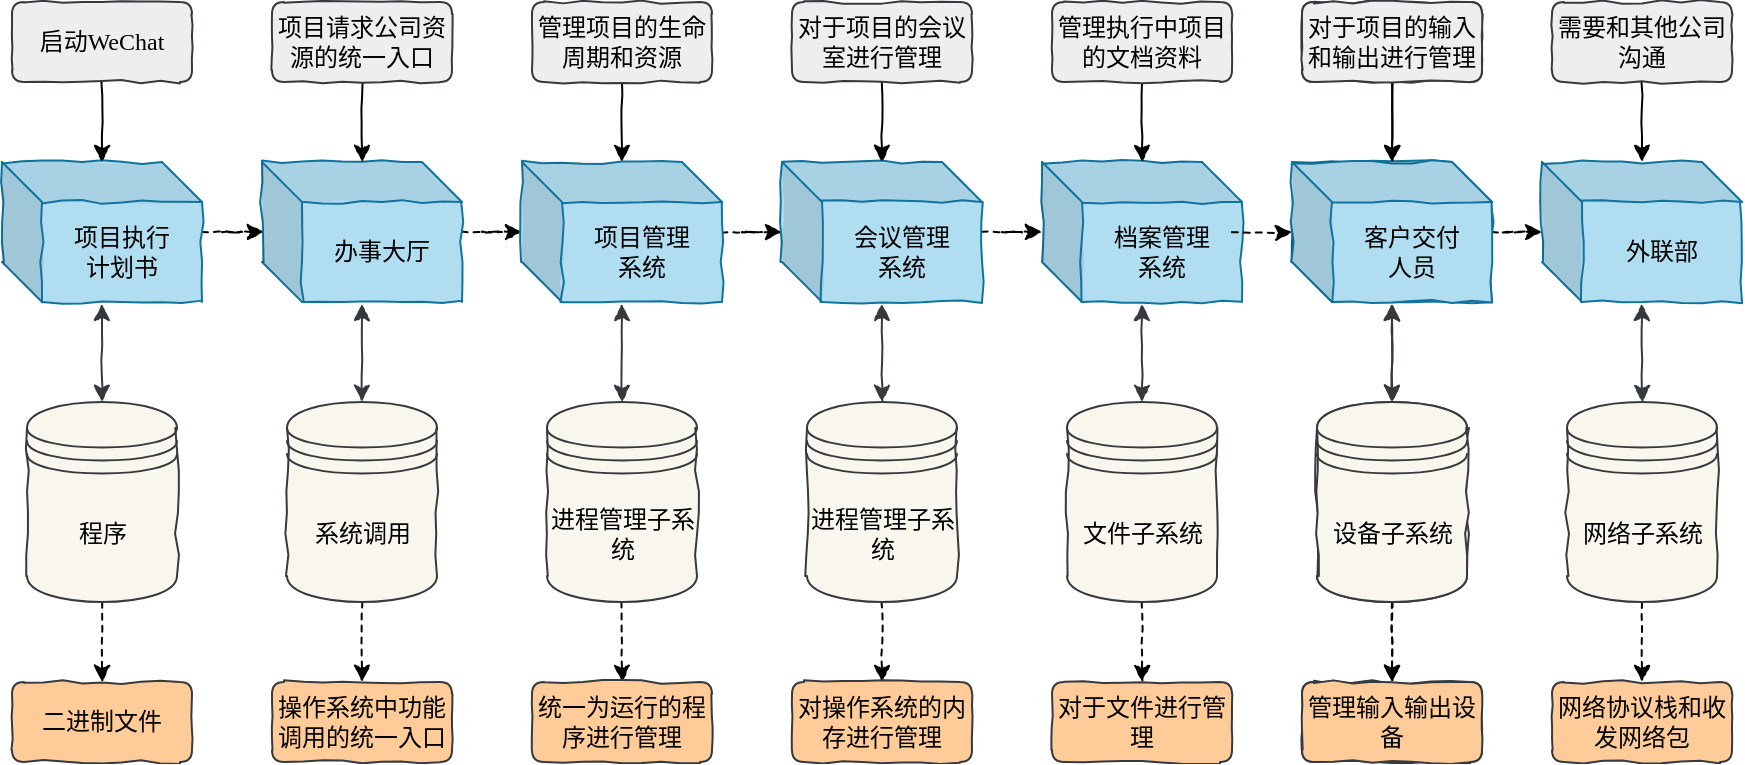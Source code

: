 <mxfile version="13.8.1" type="github">
  <diagram id="WIUuOAUmUiOVuJ3ZejfH" name="Page-1">
    <mxGraphModel dx="2062" dy="1066" grid="1" gridSize="10" guides="1" tooltips="1" connect="1" arrows="1" fold="1" page="1" pageScale="1" pageWidth="827" pageHeight="1169" math="0" shadow="0">
      <root>
        <mxCell id="0" />
        <mxCell id="1" parent="0" />
        <mxCell id="4U0F8Y8Qmz8bTWq2dftI-20" style="edgeStyle=orthogonalEdgeStyle;rounded=0;comic=1;orthogonalLoop=1;jettySize=auto;html=1;entryX=0.01;entryY=0.5;entryDx=0;entryDy=0;entryPerimeter=0;dashed=1;fontFamily=Comic Sans MS;" edge="1" parent="1" source="4U0F8Y8Qmz8bTWq2dftI-1" target="4U0F8Y8Qmz8bTWq2dftI-12">
          <mxGeometry relative="1" as="geometry" />
        </mxCell>
        <mxCell id="4U0F8Y8Qmz8bTWq2dftI-1" value="" style="shape=cube;whiteSpace=wrap;html=1;boundedLbl=1;backgroundOutline=1;darkOpacity=0.05;darkOpacity2=0.1;fillColor=#b1ddf0;strokeColor=#10739e;comic=1;" vertex="1" parent="1">
          <mxGeometry y="340" width="100" height="70" as="geometry" />
        </mxCell>
        <mxCell id="4U0F8Y8Qmz8bTWq2dftI-2" value="项目执行计划书" style="text;html=1;strokeColor=none;fillColor=none;align=center;verticalAlign=middle;whiteSpace=wrap;rounded=0;fontFamily=Comic Sans MS;" vertex="1" parent="1">
          <mxGeometry x="30" y="370" width="60" height="30" as="geometry" />
        </mxCell>
        <mxCell id="4U0F8Y8Qmz8bTWq2dftI-6" style="edgeStyle=orthogonalEdgeStyle;rounded=0;orthogonalLoop=1;jettySize=auto;html=1;fontFamily=Comic Sans MS;comic=1;" edge="1" parent="1" source="4U0F8Y8Qmz8bTWq2dftI-5" target="4U0F8Y8Qmz8bTWq2dftI-1">
          <mxGeometry relative="1" as="geometry" />
        </mxCell>
        <mxCell id="4U0F8Y8Qmz8bTWq2dftI-5" value="启动WeChat" style="rounded=1;whiteSpace=wrap;html=1;comic=1;fontFamily=Comic Sans MS;fillColor=#eeeeee;strokeColor=#36393d;" vertex="1" parent="1">
          <mxGeometry x="5" y="260" width="90" height="40" as="geometry" />
        </mxCell>
        <mxCell id="4U0F8Y8Qmz8bTWq2dftI-11" style="edgeStyle=orthogonalEdgeStyle;rounded=0;comic=1;orthogonalLoop=1;jettySize=auto;html=1;entryX=0.5;entryY=0;entryDx=0;entryDy=0;fontFamily=Comic Sans MS;dashed=1;" edge="1" parent="1" source="4U0F8Y8Qmz8bTWq2dftI-7" target="4U0F8Y8Qmz8bTWq2dftI-10">
          <mxGeometry relative="1" as="geometry" />
        </mxCell>
        <mxCell id="4U0F8Y8Qmz8bTWq2dftI-7" value="程序" style="shape=datastore;whiteSpace=wrap;html=1;comic=1;fontFamily=Comic Sans MS;fillColor=#f9f7ed;strokeColor=#36393d;" vertex="1" parent="1">
          <mxGeometry x="12.5" y="460" width="75" height="100" as="geometry" />
        </mxCell>
        <mxCell id="4U0F8Y8Qmz8bTWq2dftI-9" value="" style="endArrow=classic;startArrow=classic;html=1;fontFamily=Comic Sans MS;exitX=0.5;exitY=0;exitDx=0;exitDy=0;entryX=0.5;entryY=1.014;entryDx=0;entryDy=0;entryPerimeter=0;comic=1;fillColor=#cce5ff;strokeColor=#36393d;" edge="1" parent="1" source="4U0F8Y8Qmz8bTWq2dftI-7" target="4U0F8Y8Qmz8bTWq2dftI-1">
          <mxGeometry width="50" height="50" relative="1" as="geometry">
            <mxPoint x="5" y="460" as="sourcePoint" />
            <mxPoint x="55" y="410" as="targetPoint" />
          </mxGeometry>
        </mxCell>
        <mxCell id="4U0F8Y8Qmz8bTWq2dftI-10" value="二进制文件" style="rounded=1;whiteSpace=wrap;html=1;comic=1;fontFamily=Comic Sans MS;fillColor=#ffcc99;strokeColor=#36393d;" vertex="1" parent="1">
          <mxGeometry x="5" y="600" width="90" height="40" as="geometry" />
        </mxCell>
        <mxCell id="4U0F8Y8Qmz8bTWq2dftI-30" style="edgeStyle=orthogonalEdgeStyle;rounded=0;comic=1;orthogonalLoop=1;jettySize=auto;html=1;dashed=1;fontFamily=Comic Sans MS;" edge="1" parent="1" source="4U0F8Y8Qmz8bTWq2dftI-12" target="4U0F8Y8Qmz8bTWq2dftI-21">
          <mxGeometry relative="1" as="geometry" />
        </mxCell>
        <mxCell id="4U0F8Y8Qmz8bTWq2dftI-12" value="" style="shape=cube;whiteSpace=wrap;html=1;boundedLbl=1;backgroundOutline=1;darkOpacity=0.05;darkOpacity2=0.1;fillColor=#b1ddf0;strokeColor=#10739e;comic=1;" vertex="1" parent="1">
          <mxGeometry x="130" y="340" width="100" height="70" as="geometry" />
        </mxCell>
        <mxCell id="4U0F8Y8Qmz8bTWq2dftI-13" value="办事大厅" style="text;html=1;strokeColor=none;fillColor=none;align=center;verticalAlign=middle;whiteSpace=wrap;rounded=0;fontFamily=Comic Sans MS;" vertex="1" parent="1">
          <mxGeometry x="160" y="370" width="60" height="30" as="geometry" />
        </mxCell>
        <mxCell id="4U0F8Y8Qmz8bTWq2dftI-14" style="edgeStyle=orthogonalEdgeStyle;rounded=0;orthogonalLoop=1;jettySize=auto;html=1;fontFamily=Comic Sans MS;comic=1;" edge="1" parent="1" source="4U0F8Y8Qmz8bTWq2dftI-15" target="4U0F8Y8Qmz8bTWq2dftI-12">
          <mxGeometry relative="1" as="geometry" />
        </mxCell>
        <mxCell id="4U0F8Y8Qmz8bTWq2dftI-15" value="项目请求公司资源的统一入口" style="rounded=1;whiteSpace=wrap;html=1;comic=1;fontFamily=Comic Sans MS;fillColor=#eeeeee;strokeColor=#36393d;" vertex="1" parent="1">
          <mxGeometry x="135" y="260" width="90" height="40" as="geometry" />
        </mxCell>
        <mxCell id="4U0F8Y8Qmz8bTWq2dftI-16" style="edgeStyle=orthogonalEdgeStyle;rounded=0;comic=1;orthogonalLoop=1;jettySize=auto;html=1;entryX=0.5;entryY=0;entryDx=0;entryDy=0;fontFamily=Comic Sans MS;dashed=1;" edge="1" parent="1" source="4U0F8Y8Qmz8bTWq2dftI-17" target="4U0F8Y8Qmz8bTWq2dftI-19">
          <mxGeometry relative="1" as="geometry" />
        </mxCell>
        <mxCell id="4U0F8Y8Qmz8bTWq2dftI-17" value="系统调用" style="shape=datastore;whiteSpace=wrap;html=1;comic=1;fontFamily=Comic Sans MS;fillColor=#f9f7ed;strokeColor=#36393d;" vertex="1" parent="1">
          <mxGeometry x="142.5" y="460" width="75" height="100" as="geometry" />
        </mxCell>
        <mxCell id="4U0F8Y8Qmz8bTWq2dftI-18" value="" style="endArrow=classic;startArrow=classic;html=1;fontFamily=Comic Sans MS;exitX=0.5;exitY=0;exitDx=0;exitDy=0;entryX=0.5;entryY=1.014;entryDx=0;entryDy=0;entryPerimeter=0;comic=1;fillColor=#cce5ff;strokeColor=#36393d;" edge="1" parent="1" source="4U0F8Y8Qmz8bTWq2dftI-17" target="4U0F8Y8Qmz8bTWq2dftI-12">
          <mxGeometry width="50" height="50" relative="1" as="geometry">
            <mxPoint x="135" y="460" as="sourcePoint" />
            <mxPoint x="185" y="410" as="targetPoint" />
          </mxGeometry>
        </mxCell>
        <mxCell id="4U0F8Y8Qmz8bTWq2dftI-19" value="操作系统中功能调用的统一入口" style="rounded=1;whiteSpace=wrap;html=1;comic=1;fontFamily=Comic Sans MS;fillColor=#ffcc99;strokeColor=#36393d;" vertex="1" parent="1">
          <mxGeometry x="135" y="600" width="90" height="40" as="geometry" />
        </mxCell>
        <mxCell id="4U0F8Y8Qmz8bTWq2dftI-44" style="edgeStyle=orthogonalEdgeStyle;rounded=0;comic=1;orthogonalLoop=1;jettySize=auto;html=1;dashed=1;fontFamily=Comic Sans MS;" edge="1" parent="1" source="4U0F8Y8Qmz8bTWq2dftI-21" target="4U0F8Y8Qmz8bTWq2dftI-31">
          <mxGeometry relative="1" as="geometry" />
        </mxCell>
        <mxCell id="4U0F8Y8Qmz8bTWq2dftI-21" value="" style="shape=cube;whiteSpace=wrap;html=1;boundedLbl=1;backgroundOutline=1;darkOpacity=0.05;darkOpacity2=0.1;fillColor=#b1ddf0;strokeColor=#10739e;comic=1;" vertex="1" parent="1">
          <mxGeometry x="260" y="340" width="100" height="70" as="geometry" />
        </mxCell>
        <mxCell id="4U0F8Y8Qmz8bTWq2dftI-22" value="项目管理系统" style="text;html=1;strokeColor=none;fillColor=none;align=center;verticalAlign=middle;whiteSpace=wrap;rounded=0;fontFamily=Comic Sans MS;" vertex="1" parent="1">
          <mxGeometry x="290" y="370" width="60" height="30" as="geometry" />
        </mxCell>
        <mxCell id="4U0F8Y8Qmz8bTWq2dftI-23" style="edgeStyle=orthogonalEdgeStyle;rounded=0;orthogonalLoop=1;jettySize=auto;html=1;fontFamily=Comic Sans MS;comic=1;" edge="1" parent="1" source="4U0F8Y8Qmz8bTWq2dftI-24" target="4U0F8Y8Qmz8bTWq2dftI-21">
          <mxGeometry relative="1" as="geometry" />
        </mxCell>
        <mxCell id="4U0F8Y8Qmz8bTWq2dftI-24" value="管理项目的生命周期和资源" style="rounded=1;whiteSpace=wrap;html=1;comic=1;fontFamily=Comic Sans MS;fillColor=#eeeeee;strokeColor=#36393d;" vertex="1" parent="1">
          <mxGeometry x="265" y="260" width="90" height="40" as="geometry" />
        </mxCell>
        <mxCell id="4U0F8Y8Qmz8bTWq2dftI-25" style="edgeStyle=orthogonalEdgeStyle;rounded=0;comic=1;orthogonalLoop=1;jettySize=auto;html=1;entryX=0.5;entryY=0;entryDx=0;entryDy=0;fontFamily=Comic Sans MS;dashed=1;" edge="1" parent="1" source="4U0F8Y8Qmz8bTWq2dftI-26" target="4U0F8Y8Qmz8bTWq2dftI-28">
          <mxGeometry relative="1" as="geometry" />
        </mxCell>
        <mxCell id="4U0F8Y8Qmz8bTWq2dftI-26" value="进程管理子系统" style="shape=datastore;whiteSpace=wrap;html=1;comic=1;fontFamily=Comic Sans MS;fillColor=#f9f7ed;strokeColor=#36393d;" vertex="1" parent="1">
          <mxGeometry x="272.5" y="460" width="75" height="100" as="geometry" />
        </mxCell>
        <mxCell id="4U0F8Y8Qmz8bTWq2dftI-27" value="" style="endArrow=classic;startArrow=classic;html=1;fontFamily=Comic Sans MS;exitX=0.5;exitY=0;exitDx=0;exitDy=0;entryX=0.5;entryY=1.014;entryDx=0;entryDy=0;entryPerimeter=0;comic=1;fillColor=#cce5ff;strokeColor=#36393d;" edge="1" parent="1" source="4U0F8Y8Qmz8bTWq2dftI-26" target="4U0F8Y8Qmz8bTWq2dftI-21">
          <mxGeometry width="50" height="50" relative="1" as="geometry">
            <mxPoint x="265" y="460" as="sourcePoint" />
            <mxPoint x="315" y="410" as="targetPoint" />
          </mxGeometry>
        </mxCell>
        <mxCell id="4U0F8Y8Qmz8bTWq2dftI-28" value="统一为运行的程序进行管理" style="rounded=1;whiteSpace=wrap;html=1;comic=1;fontFamily=Comic Sans MS;fillColor=#ffcc99;strokeColor=#36393d;" vertex="1" parent="1">
          <mxGeometry x="265" y="600" width="90" height="40" as="geometry" />
        </mxCell>
        <mxCell id="4U0F8Y8Qmz8bTWq2dftI-54" style="edgeStyle=orthogonalEdgeStyle;rounded=0;comic=1;orthogonalLoop=1;jettySize=auto;html=1;dashed=1;fontFamily=Comic Sans MS;" edge="1" parent="1" source="4U0F8Y8Qmz8bTWq2dftI-31" target="4U0F8Y8Qmz8bTWq2dftI-45">
          <mxGeometry relative="1" as="geometry" />
        </mxCell>
        <mxCell id="4U0F8Y8Qmz8bTWq2dftI-31" value="" style="shape=cube;whiteSpace=wrap;html=1;boundedLbl=1;backgroundOutline=1;darkOpacity=0.05;darkOpacity2=0.1;fillColor=#b1ddf0;strokeColor=#10739e;comic=1;" vertex="1" parent="1">
          <mxGeometry x="390" y="340" width="100" height="70" as="geometry" />
        </mxCell>
        <mxCell id="4U0F8Y8Qmz8bTWq2dftI-32" value="会议管理系统" style="text;html=1;strokeColor=none;fillColor=none;align=center;verticalAlign=middle;whiteSpace=wrap;rounded=0;fontFamily=Comic Sans MS;" vertex="1" parent="1">
          <mxGeometry x="420" y="370" width="60" height="30" as="geometry" />
        </mxCell>
        <mxCell id="4U0F8Y8Qmz8bTWq2dftI-33" style="edgeStyle=orthogonalEdgeStyle;rounded=0;orthogonalLoop=1;jettySize=auto;html=1;fontFamily=Comic Sans MS;comic=1;" edge="1" parent="1" source="4U0F8Y8Qmz8bTWq2dftI-34" target="4U0F8Y8Qmz8bTWq2dftI-31">
          <mxGeometry relative="1" as="geometry" />
        </mxCell>
        <mxCell id="4U0F8Y8Qmz8bTWq2dftI-34" value="对于项目的会议室进行管理" style="rounded=1;whiteSpace=wrap;html=1;comic=1;fontFamily=Comic Sans MS;fillColor=#eeeeee;strokeColor=#36393d;" vertex="1" parent="1">
          <mxGeometry x="395" y="260" width="90" height="40" as="geometry" />
        </mxCell>
        <mxCell id="4U0F8Y8Qmz8bTWq2dftI-35" style="edgeStyle=orthogonalEdgeStyle;rounded=0;comic=1;orthogonalLoop=1;jettySize=auto;html=1;entryX=0.5;entryY=0;entryDx=0;entryDy=0;fontFamily=Comic Sans MS;dashed=1;" edge="1" parent="1" source="4U0F8Y8Qmz8bTWq2dftI-36" target="4U0F8Y8Qmz8bTWq2dftI-38">
          <mxGeometry relative="1" as="geometry" />
        </mxCell>
        <mxCell id="4U0F8Y8Qmz8bTWq2dftI-36" value="进程管理子系统" style="shape=datastore;whiteSpace=wrap;html=1;comic=1;fontFamily=Comic Sans MS;fillColor=#f9f7ed;strokeColor=#36393d;" vertex="1" parent="1">
          <mxGeometry x="402.5" y="460" width="75" height="100" as="geometry" />
        </mxCell>
        <mxCell id="4U0F8Y8Qmz8bTWq2dftI-37" value="" style="endArrow=classic;startArrow=classic;html=1;fontFamily=Comic Sans MS;exitX=0.5;exitY=0;exitDx=0;exitDy=0;entryX=0.5;entryY=1.014;entryDx=0;entryDy=0;entryPerimeter=0;comic=1;fillColor=#cce5ff;strokeColor=#36393d;" edge="1" parent="1" source="4U0F8Y8Qmz8bTWq2dftI-36" target="4U0F8Y8Qmz8bTWq2dftI-31">
          <mxGeometry width="50" height="50" relative="1" as="geometry">
            <mxPoint x="395" y="460" as="sourcePoint" />
            <mxPoint x="445" y="410" as="targetPoint" />
          </mxGeometry>
        </mxCell>
        <mxCell id="4U0F8Y8Qmz8bTWq2dftI-38" value="对操作系统的内存进行管理" style="rounded=1;whiteSpace=wrap;html=1;comic=1;fontFamily=Comic Sans MS;fillColor=#ffcc99;strokeColor=#36393d;" vertex="1" parent="1">
          <mxGeometry x="395" y="600" width="90" height="40" as="geometry" />
        </mxCell>
        <mxCell id="4U0F8Y8Qmz8bTWq2dftI-45" value="" style="shape=cube;whiteSpace=wrap;html=1;boundedLbl=1;backgroundOutline=1;darkOpacity=0.05;darkOpacity2=0.1;fillColor=#b1ddf0;strokeColor=#10739e;comic=1;" vertex="1" parent="1">
          <mxGeometry x="520" y="340" width="100" height="70" as="geometry" />
        </mxCell>
        <mxCell id="4U0F8Y8Qmz8bTWq2dftI-46" value="档案管理系统" style="text;html=1;strokeColor=none;fillColor=none;align=center;verticalAlign=middle;whiteSpace=wrap;rounded=0;fontFamily=Comic Sans MS;" vertex="1" parent="1">
          <mxGeometry x="550" y="370" width="60" height="30" as="geometry" />
        </mxCell>
        <mxCell id="4U0F8Y8Qmz8bTWq2dftI-47" style="edgeStyle=orthogonalEdgeStyle;rounded=0;orthogonalLoop=1;jettySize=auto;html=1;fontFamily=Comic Sans MS;comic=1;" edge="1" parent="1" source="4U0F8Y8Qmz8bTWq2dftI-48" target="4U0F8Y8Qmz8bTWq2dftI-45">
          <mxGeometry relative="1" as="geometry" />
        </mxCell>
        <mxCell id="4U0F8Y8Qmz8bTWq2dftI-48" value="管理执行中项目的文档资料" style="rounded=1;whiteSpace=wrap;html=1;comic=1;fontFamily=Comic Sans MS;fillColor=#eeeeee;strokeColor=#36393d;" vertex="1" parent="1">
          <mxGeometry x="525" y="260" width="90" height="40" as="geometry" />
        </mxCell>
        <mxCell id="4U0F8Y8Qmz8bTWq2dftI-49" style="edgeStyle=orthogonalEdgeStyle;rounded=0;comic=1;orthogonalLoop=1;jettySize=auto;html=1;entryX=0.5;entryY=0;entryDx=0;entryDy=0;fontFamily=Comic Sans MS;dashed=1;" edge="1" parent="1" source="4U0F8Y8Qmz8bTWq2dftI-50" target="4U0F8Y8Qmz8bTWq2dftI-52">
          <mxGeometry relative="1" as="geometry" />
        </mxCell>
        <mxCell id="4U0F8Y8Qmz8bTWq2dftI-50" value="文件子系统" style="shape=datastore;whiteSpace=wrap;html=1;comic=1;fontFamily=Comic Sans MS;fillColor=#f9f7ed;strokeColor=#36393d;" vertex="1" parent="1">
          <mxGeometry x="532.5" y="460" width="75" height="100" as="geometry" />
        </mxCell>
        <mxCell id="4U0F8Y8Qmz8bTWq2dftI-51" value="" style="endArrow=classic;startArrow=classic;html=1;fontFamily=Comic Sans MS;exitX=0.5;exitY=0;exitDx=0;exitDy=0;entryX=0.5;entryY=1.014;entryDx=0;entryDy=0;entryPerimeter=0;comic=1;fillColor=#cce5ff;strokeColor=#36393d;" edge="1" parent="1" source="4U0F8Y8Qmz8bTWq2dftI-50" target="4U0F8Y8Qmz8bTWq2dftI-45">
          <mxGeometry width="50" height="50" relative="1" as="geometry">
            <mxPoint x="525" y="460" as="sourcePoint" />
            <mxPoint x="575" y="410" as="targetPoint" />
          </mxGeometry>
        </mxCell>
        <mxCell id="4U0F8Y8Qmz8bTWq2dftI-52" value="对于文件进行管理" style="rounded=1;whiteSpace=wrap;html=1;comic=1;fontFamily=Comic Sans MS;fillColor=#ffcc99;strokeColor=#36393d;" vertex="1" parent="1">
          <mxGeometry x="525" y="600" width="90" height="40" as="geometry" />
        </mxCell>
        <mxCell id="4U0F8Y8Qmz8bTWq2dftI-55" style="edgeStyle=orthogonalEdgeStyle;rounded=0;comic=1;orthogonalLoop=1;jettySize=auto;html=1;dashed=1;fontFamily=Comic Sans MS;" edge="1" parent="1" target="4U0F8Y8Qmz8bTWq2dftI-56">
          <mxGeometry relative="1" as="geometry">
            <mxPoint x="615" y="375" as="sourcePoint" />
          </mxGeometry>
        </mxCell>
        <mxCell id="4U0F8Y8Qmz8bTWq2dftI-56" value="" style="shape=cube;whiteSpace=wrap;html=1;boundedLbl=1;backgroundOutline=1;darkOpacity=0.05;darkOpacity2=0.1;fillColor=#b1ddf0;strokeColor=#10739e;comic=1;" vertex="1" parent="1">
          <mxGeometry x="645" y="340" width="100" height="70" as="geometry" />
        </mxCell>
        <mxCell id="4U0F8Y8Qmz8bTWq2dftI-57" value="客户交付人员" style="text;html=1;strokeColor=none;fillColor=none;align=center;verticalAlign=middle;whiteSpace=wrap;rounded=0;fontFamily=Comic Sans MS;" vertex="1" parent="1">
          <mxGeometry x="675" y="370" width="60" height="30" as="geometry" />
        </mxCell>
        <mxCell id="4U0F8Y8Qmz8bTWq2dftI-58" style="edgeStyle=orthogonalEdgeStyle;rounded=0;orthogonalLoop=1;jettySize=auto;html=1;fontFamily=Comic Sans MS;comic=1;" edge="1" parent="1" source="4U0F8Y8Qmz8bTWq2dftI-59" target="4U0F8Y8Qmz8bTWq2dftI-56">
          <mxGeometry relative="1" as="geometry" />
        </mxCell>
        <mxCell id="4U0F8Y8Qmz8bTWq2dftI-59" value="对于项目的输入和输出进行管理" style="rounded=1;whiteSpace=wrap;html=1;comic=1;fontFamily=Comic Sans MS;fillColor=#eeeeee;strokeColor=#36393d;" vertex="1" parent="1">
          <mxGeometry x="650" y="260" width="90" height="40" as="geometry" />
        </mxCell>
        <mxCell id="4U0F8Y8Qmz8bTWq2dftI-60" style="edgeStyle=orthogonalEdgeStyle;rounded=0;comic=1;orthogonalLoop=1;jettySize=auto;html=1;entryX=0.5;entryY=0;entryDx=0;entryDy=0;fontFamily=Comic Sans MS;dashed=1;" edge="1" parent="1" source="4U0F8Y8Qmz8bTWq2dftI-61" target="4U0F8Y8Qmz8bTWq2dftI-63">
          <mxGeometry relative="1" as="geometry" />
        </mxCell>
        <mxCell id="4U0F8Y8Qmz8bTWq2dftI-61" value="设备子系统" style="shape=datastore;whiteSpace=wrap;html=1;comic=1;fontFamily=Comic Sans MS;fillColor=#f9f7ed;strokeColor=#36393d;" vertex="1" parent="1">
          <mxGeometry x="657.5" y="460" width="75" height="100" as="geometry" />
        </mxCell>
        <mxCell id="4U0F8Y8Qmz8bTWq2dftI-62" value="" style="endArrow=classic;startArrow=classic;html=1;fontFamily=Comic Sans MS;exitX=0.5;exitY=0;exitDx=0;exitDy=0;entryX=0.5;entryY=1.014;entryDx=0;entryDy=0;entryPerimeter=0;comic=1;fillColor=#cce5ff;strokeColor=#36393d;" edge="1" parent="1" source="4U0F8Y8Qmz8bTWq2dftI-61" target="4U0F8Y8Qmz8bTWq2dftI-56">
          <mxGeometry width="50" height="50" relative="1" as="geometry">
            <mxPoint x="650" y="460" as="sourcePoint" />
            <mxPoint x="700" y="410" as="targetPoint" />
          </mxGeometry>
        </mxCell>
        <mxCell id="4U0F8Y8Qmz8bTWq2dftI-63" value="管理输入输出设备" style="rounded=1;whiteSpace=wrap;html=1;comic=1;fontFamily=Comic Sans MS;fillColor=#ffcc99;strokeColor=#36393d;" vertex="1" parent="1">
          <mxGeometry x="650" y="600" width="90" height="40" as="geometry" />
        </mxCell>
        <mxCell id="4U0F8Y8Qmz8bTWq2dftI-83" style="edgeStyle=orthogonalEdgeStyle;rounded=0;comic=1;orthogonalLoop=1;jettySize=auto;html=1;dashed=1;fontFamily=Comic Sans MS;" edge="1" parent="1" source="4U0F8Y8Qmz8bTWq2dftI-64" target="4U0F8Y8Qmz8bTWq2dftI-72">
          <mxGeometry relative="1" as="geometry" />
        </mxCell>
        <mxCell id="4U0F8Y8Qmz8bTWq2dftI-64" value="" style="shape=cube;whiteSpace=wrap;html=1;boundedLbl=1;backgroundOutline=1;darkOpacity=0.05;darkOpacity2=0.1;fillColor=#b1ddf0;strokeColor=#10739e;comic=1;" vertex="1" parent="1">
          <mxGeometry x="645" y="340" width="100" height="70" as="geometry" />
        </mxCell>
        <mxCell id="4U0F8Y8Qmz8bTWq2dftI-65" value="客户交付人员" style="text;html=1;strokeColor=none;fillColor=none;align=center;verticalAlign=middle;whiteSpace=wrap;rounded=0;fontFamily=Comic Sans MS;" vertex="1" parent="1">
          <mxGeometry x="675" y="370" width="60" height="30" as="geometry" />
        </mxCell>
        <mxCell id="4U0F8Y8Qmz8bTWq2dftI-66" style="edgeStyle=orthogonalEdgeStyle;rounded=0;orthogonalLoop=1;jettySize=auto;html=1;fontFamily=Comic Sans MS;comic=1;" edge="1" source="4U0F8Y8Qmz8bTWq2dftI-67" target="4U0F8Y8Qmz8bTWq2dftI-64" parent="1">
          <mxGeometry relative="1" as="geometry" />
        </mxCell>
        <mxCell id="4U0F8Y8Qmz8bTWq2dftI-67" value="对于项目的输入和输出进行管理" style="rounded=1;whiteSpace=wrap;html=1;comic=1;fontFamily=Comic Sans MS;fillColor=#eeeeee;strokeColor=#36393d;" vertex="1" parent="1">
          <mxGeometry x="650" y="260" width="90" height="40" as="geometry" />
        </mxCell>
        <mxCell id="4U0F8Y8Qmz8bTWq2dftI-68" style="edgeStyle=orthogonalEdgeStyle;rounded=0;comic=1;orthogonalLoop=1;jettySize=auto;html=1;entryX=0.5;entryY=0;entryDx=0;entryDy=0;fontFamily=Comic Sans MS;dashed=1;" edge="1" source="4U0F8Y8Qmz8bTWq2dftI-69" target="4U0F8Y8Qmz8bTWq2dftI-71" parent="1">
          <mxGeometry relative="1" as="geometry" />
        </mxCell>
        <mxCell id="4U0F8Y8Qmz8bTWq2dftI-69" value="设备子系统" style="shape=datastore;whiteSpace=wrap;html=1;comic=1;fontFamily=Comic Sans MS;fillColor=#f9f7ed;strokeColor=#36393d;" vertex="1" parent="1">
          <mxGeometry x="657.5" y="460" width="75" height="100" as="geometry" />
        </mxCell>
        <mxCell id="4U0F8Y8Qmz8bTWq2dftI-70" value="" style="endArrow=classic;startArrow=classic;html=1;fontFamily=Comic Sans MS;exitX=0.5;exitY=0;exitDx=0;exitDy=0;entryX=0.5;entryY=1.014;entryDx=0;entryDy=0;entryPerimeter=0;comic=1;fillColor=#cce5ff;strokeColor=#36393d;" edge="1" source="4U0F8Y8Qmz8bTWq2dftI-69" target="4U0F8Y8Qmz8bTWq2dftI-64" parent="1">
          <mxGeometry width="50" height="50" relative="1" as="geometry">
            <mxPoint x="650" y="460" as="sourcePoint" />
            <mxPoint x="700" y="410" as="targetPoint" />
          </mxGeometry>
        </mxCell>
        <mxCell id="4U0F8Y8Qmz8bTWq2dftI-71" value="管理输入输出设备" style="rounded=1;whiteSpace=wrap;html=1;comic=1;fontFamily=Comic Sans MS;fillColor=#ffcc99;strokeColor=#36393d;" vertex="1" parent="1">
          <mxGeometry x="650" y="600" width="90" height="40" as="geometry" />
        </mxCell>
        <mxCell id="4U0F8Y8Qmz8bTWq2dftI-72" value="" style="shape=cube;whiteSpace=wrap;html=1;boundedLbl=1;backgroundOutline=1;darkOpacity=0.05;darkOpacity2=0.1;fillColor=#b1ddf0;strokeColor=#10739e;comic=1;" vertex="1" parent="1">
          <mxGeometry x="770" y="340" width="100" height="70" as="geometry" />
        </mxCell>
        <mxCell id="4U0F8Y8Qmz8bTWq2dftI-73" value="外联部" style="text;html=1;strokeColor=none;fillColor=none;align=center;verticalAlign=middle;whiteSpace=wrap;rounded=0;fontFamily=Comic Sans MS;" vertex="1" parent="1">
          <mxGeometry x="800" y="370" width="60" height="30" as="geometry" />
        </mxCell>
        <mxCell id="4U0F8Y8Qmz8bTWq2dftI-74" style="edgeStyle=orthogonalEdgeStyle;rounded=0;orthogonalLoop=1;jettySize=auto;html=1;fontFamily=Comic Sans MS;comic=1;" edge="1" parent="1" source="4U0F8Y8Qmz8bTWq2dftI-75" target="4U0F8Y8Qmz8bTWq2dftI-72">
          <mxGeometry relative="1" as="geometry" />
        </mxCell>
        <mxCell id="4U0F8Y8Qmz8bTWq2dftI-75" value="需要和其他公司沟通" style="rounded=1;whiteSpace=wrap;html=1;comic=1;fontFamily=Comic Sans MS;fillColor=#eeeeee;strokeColor=#36393d;" vertex="1" parent="1">
          <mxGeometry x="775" y="260" width="90" height="40" as="geometry" />
        </mxCell>
        <mxCell id="4U0F8Y8Qmz8bTWq2dftI-76" style="edgeStyle=orthogonalEdgeStyle;rounded=0;comic=1;orthogonalLoop=1;jettySize=auto;html=1;entryX=0.5;entryY=0;entryDx=0;entryDy=0;fontFamily=Comic Sans MS;dashed=1;" edge="1" parent="1" source="4U0F8Y8Qmz8bTWq2dftI-77" target="4U0F8Y8Qmz8bTWq2dftI-79">
          <mxGeometry relative="1" as="geometry" />
        </mxCell>
        <mxCell id="4U0F8Y8Qmz8bTWq2dftI-77" value="网络子系统" style="shape=datastore;whiteSpace=wrap;html=1;comic=1;fontFamily=Comic Sans MS;fillColor=#f9f7ed;strokeColor=#36393d;" vertex="1" parent="1">
          <mxGeometry x="782.5" y="460" width="75" height="100" as="geometry" />
        </mxCell>
        <mxCell id="4U0F8Y8Qmz8bTWq2dftI-78" value="" style="endArrow=classic;startArrow=classic;html=1;fontFamily=Comic Sans MS;exitX=0.5;exitY=0;exitDx=0;exitDy=0;entryX=0.5;entryY=1.014;entryDx=0;entryDy=0;entryPerimeter=0;comic=1;fillColor=#cce5ff;strokeColor=#36393d;" edge="1" parent="1" source="4U0F8Y8Qmz8bTWq2dftI-77" target="4U0F8Y8Qmz8bTWq2dftI-72">
          <mxGeometry width="50" height="50" relative="1" as="geometry">
            <mxPoint x="775" y="460" as="sourcePoint" />
            <mxPoint x="825" y="410" as="targetPoint" />
          </mxGeometry>
        </mxCell>
        <mxCell id="4U0F8Y8Qmz8bTWq2dftI-79" value="网络协议栈和收发网络包" style="rounded=1;whiteSpace=wrap;html=1;comic=1;fontFamily=Comic Sans MS;fillColor=#ffcc99;strokeColor=#36393d;" vertex="1" parent="1">
          <mxGeometry x="775" y="600" width="90" height="40" as="geometry" />
        </mxCell>
      </root>
    </mxGraphModel>
  </diagram>
</mxfile>

